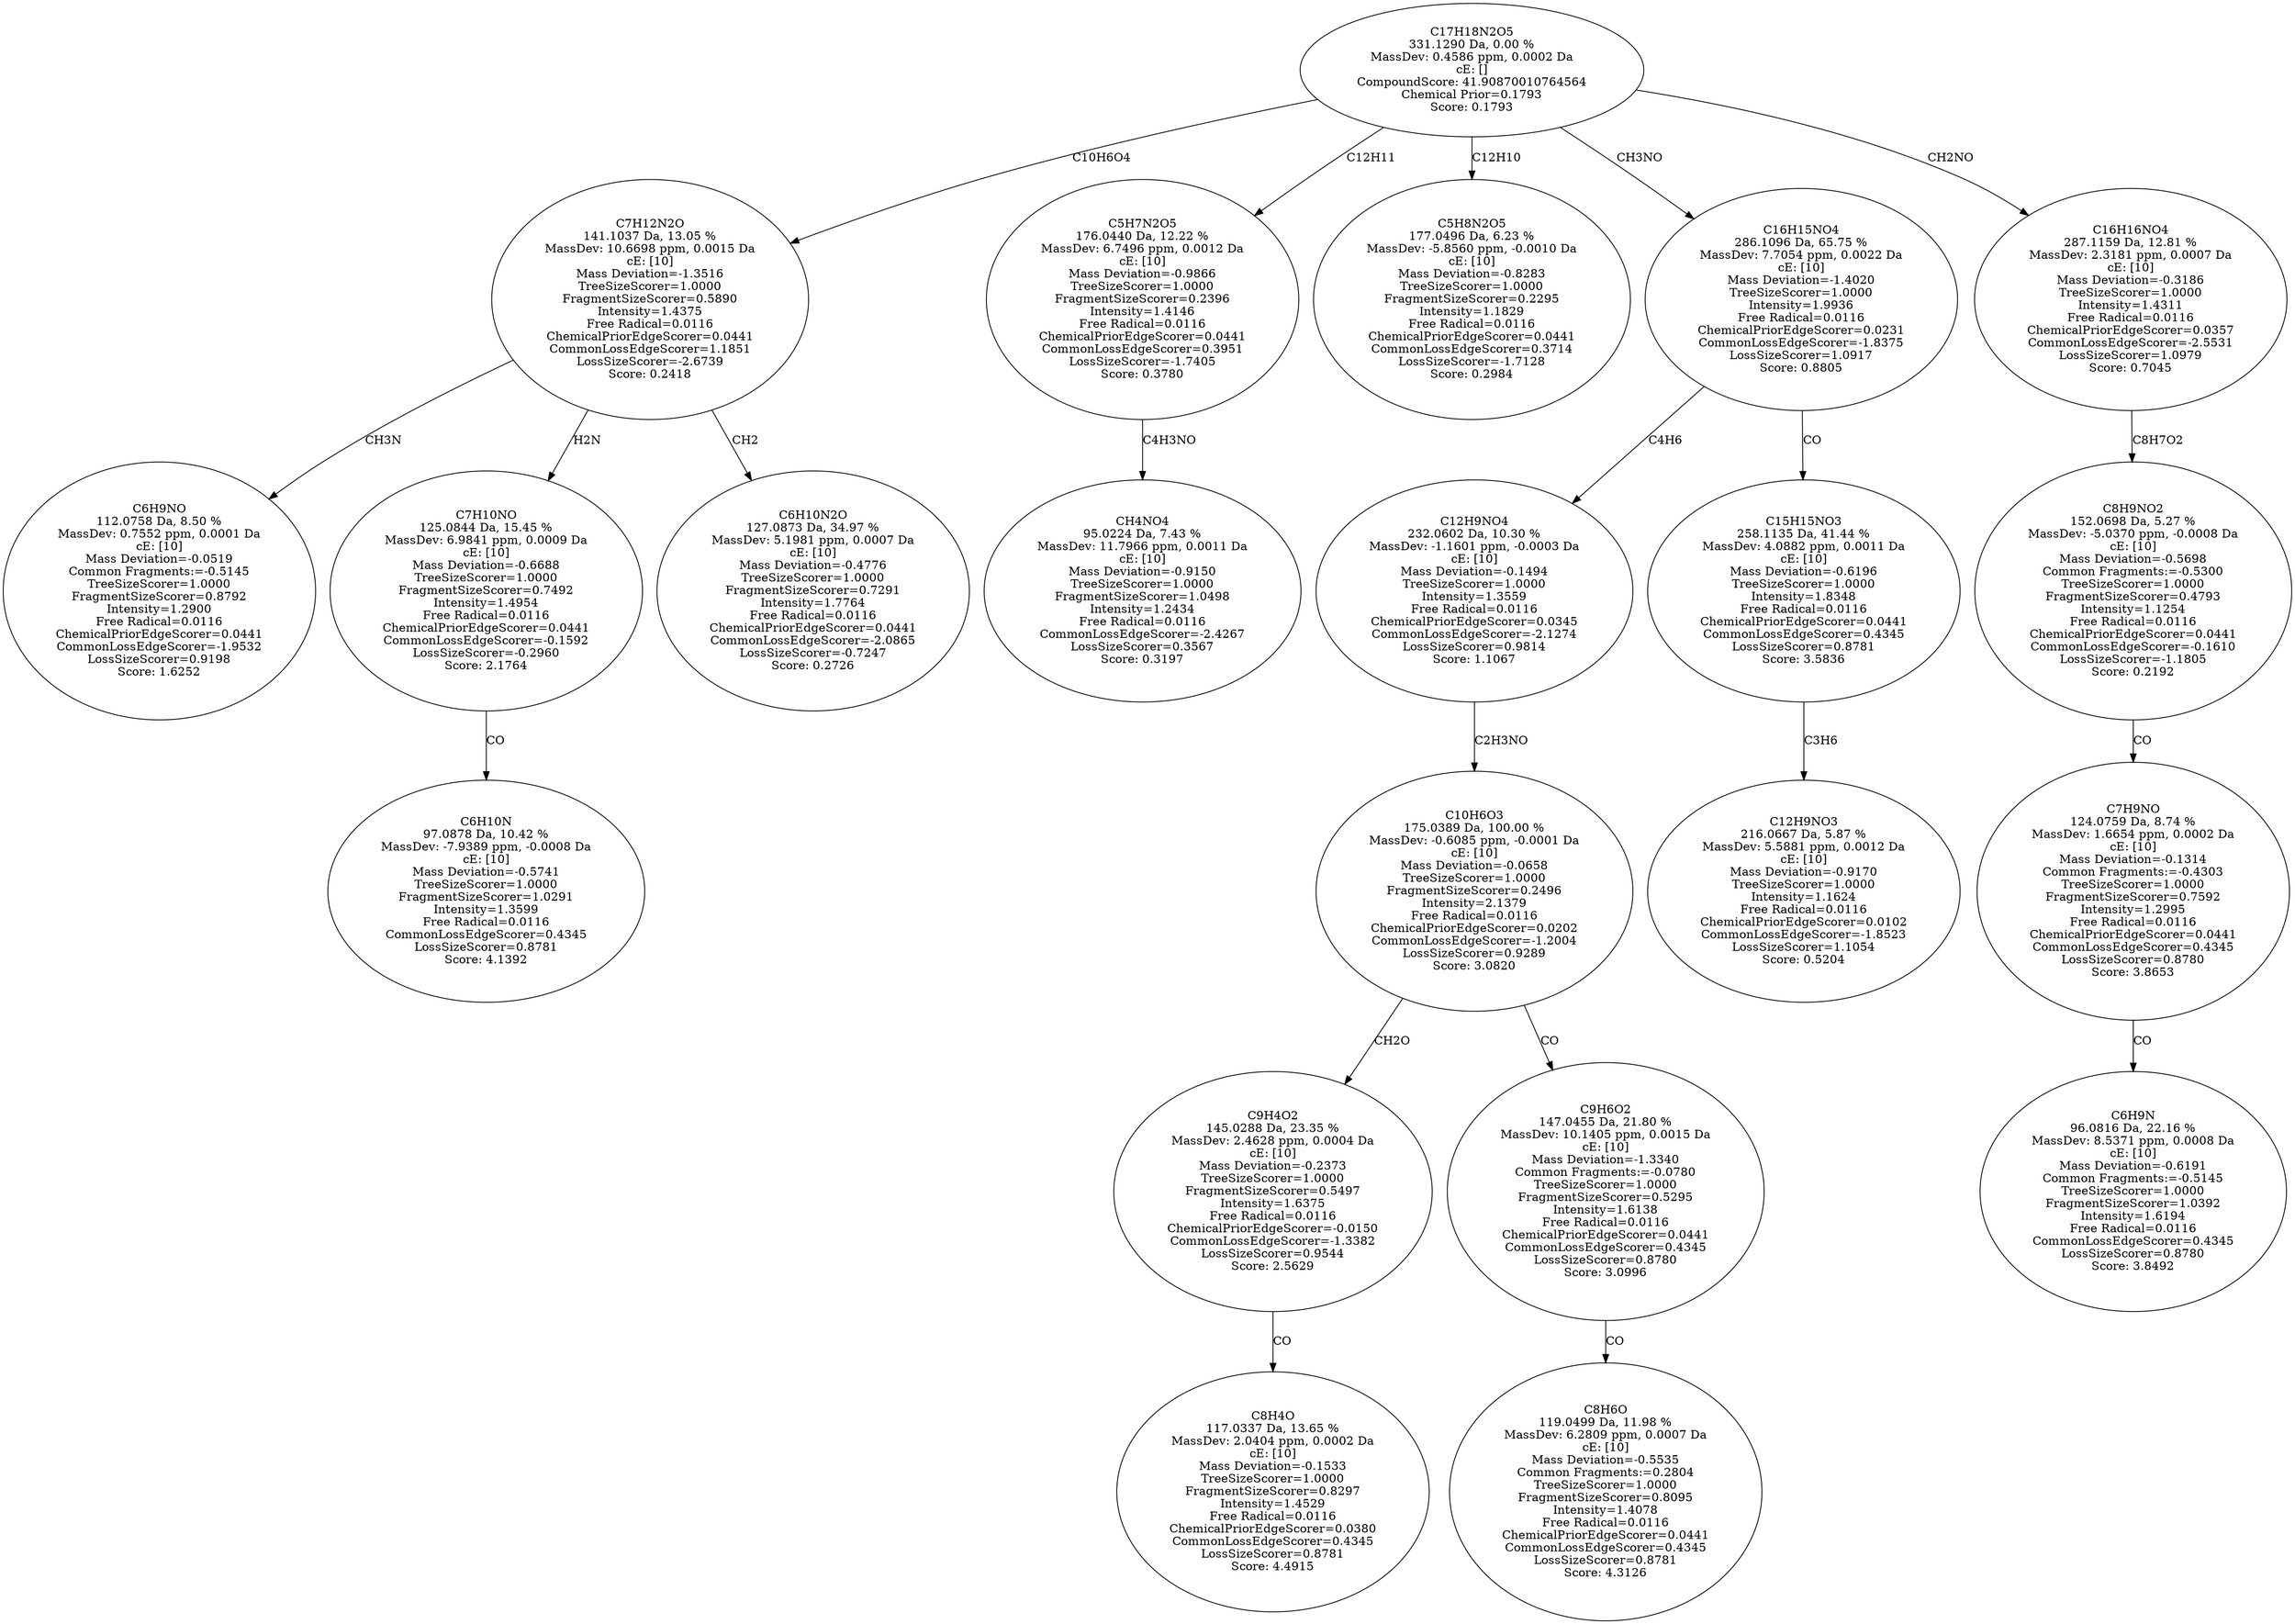 strict digraph {
v1 [label="C6H9NO\n112.0758 Da, 8.50 %\nMassDev: 0.7552 ppm, 0.0001 Da\ncE: [10]\nMass Deviation=-0.0519\nCommon Fragments:=-0.5145\nTreeSizeScorer=1.0000\nFragmentSizeScorer=0.8792\nIntensity=1.2900\nFree Radical=0.0116\nChemicalPriorEdgeScorer=0.0441\nCommonLossEdgeScorer=-1.9532\nLossSizeScorer=0.9198\nScore: 1.6252"];
v2 [label="C6H10N\n97.0878 Da, 10.42 %\nMassDev: -7.9389 ppm, -0.0008 Da\ncE: [10]\nMass Deviation=-0.5741\nTreeSizeScorer=1.0000\nFragmentSizeScorer=1.0291\nIntensity=1.3599\nFree Radical=0.0116\nCommonLossEdgeScorer=0.4345\nLossSizeScorer=0.8781\nScore: 4.1392"];
v3 [label="C7H10NO\n125.0844 Da, 15.45 %\nMassDev: 6.9841 ppm, 0.0009 Da\ncE: [10]\nMass Deviation=-0.6688\nTreeSizeScorer=1.0000\nFragmentSizeScorer=0.7492\nIntensity=1.4954\nFree Radical=0.0116\nChemicalPriorEdgeScorer=0.0441\nCommonLossEdgeScorer=-0.1592\nLossSizeScorer=-0.2960\nScore: 2.1764"];
v4 [label="C6H10N2O\n127.0873 Da, 34.97 %\nMassDev: 5.1981 ppm, 0.0007 Da\ncE: [10]\nMass Deviation=-0.4776\nTreeSizeScorer=1.0000\nFragmentSizeScorer=0.7291\nIntensity=1.7764\nFree Radical=0.0116\nChemicalPriorEdgeScorer=0.0441\nCommonLossEdgeScorer=-2.0865\nLossSizeScorer=-0.7247\nScore: 0.2726"];
v5 [label="C7H12N2O\n141.1037 Da, 13.05 %\nMassDev: 10.6698 ppm, 0.0015 Da\ncE: [10]\nMass Deviation=-1.3516\nTreeSizeScorer=1.0000\nFragmentSizeScorer=0.5890\nIntensity=1.4375\nFree Radical=0.0116\nChemicalPriorEdgeScorer=0.0441\nCommonLossEdgeScorer=1.1851\nLossSizeScorer=-2.6739\nScore: 0.2418"];
v6 [label="CH4NO4\n95.0224 Da, 7.43 %\nMassDev: 11.7966 ppm, 0.0011 Da\ncE: [10]\nMass Deviation=-0.9150\nTreeSizeScorer=1.0000\nFragmentSizeScorer=1.0498\nIntensity=1.2434\nFree Radical=0.0116\nCommonLossEdgeScorer=-2.4267\nLossSizeScorer=0.3567\nScore: 0.3197"];
v7 [label="C5H7N2O5\n176.0440 Da, 12.22 %\nMassDev: 6.7496 ppm, 0.0012 Da\ncE: [10]\nMass Deviation=-0.9866\nTreeSizeScorer=1.0000\nFragmentSizeScorer=0.2396\nIntensity=1.4146\nFree Radical=0.0116\nChemicalPriorEdgeScorer=0.0441\nCommonLossEdgeScorer=0.3951\nLossSizeScorer=-1.7405\nScore: 0.3780"];
v8 [label="C5H8N2O5\n177.0496 Da, 6.23 %\nMassDev: -5.8560 ppm, -0.0010 Da\ncE: [10]\nMass Deviation=-0.8283\nTreeSizeScorer=1.0000\nFragmentSizeScorer=0.2295\nIntensity=1.1829\nFree Radical=0.0116\nChemicalPriorEdgeScorer=0.0441\nCommonLossEdgeScorer=0.3714\nLossSizeScorer=-1.7128\nScore: 0.2984"];
v9 [label="C8H4O\n117.0337 Da, 13.65 %\nMassDev: 2.0404 ppm, 0.0002 Da\ncE: [10]\nMass Deviation=-0.1533\nTreeSizeScorer=1.0000\nFragmentSizeScorer=0.8297\nIntensity=1.4529\nFree Radical=0.0116\nChemicalPriorEdgeScorer=0.0380\nCommonLossEdgeScorer=0.4345\nLossSizeScorer=0.8781\nScore: 4.4915"];
v10 [label="C9H4O2\n145.0288 Da, 23.35 %\nMassDev: 2.4628 ppm, 0.0004 Da\ncE: [10]\nMass Deviation=-0.2373\nTreeSizeScorer=1.0000\nFragmentSizeScorer=0.5497\nIntensity=1.6375\nFree Radical=0.0116\nChemicalPriorEdgeScorer=-0.0150\nCommonLossEdgeScorer=-1.3382\nLossSizeScorer=0.9544\nScore: 2.5629"];
v11 [label="C8H6O\n119.0499 Da, 11.98 %\nMassDev: 6.2809 ppm, 0.0007 Da\ncE: [10]\nMass Deviation=-0.5535\nCommon Fragments:=0.2804\nTreeSizeScorer=1.0000\nFragmentSizeScorer=0.8095\nIntensity=1.4078\nFree Radical=0.0116\nChemicalPriorEdgeScorer=0.0441\nCommonLossEdgeScorer=0.4345\nLossSizeScorer=0.8781\nScore: 4.3126"];
v12 [label="C9H6O2\n147.0455 Da, 21.80 %\nMassDev: 10.1405 ppm, 0.0015 Da\ncE: [10]\nMass Deviation=-1.3340\nCommon Fragments:=-0.0780\nTreeSizeScorer=1.0000\nFragmentSizeScorer=0.5295\nIntensity=1.6138\nFree Radical=0.0116\nChemicalPriorEdgeScorer=0.0441\nCommonLossEdgeScorer=0.4345\nLossSizeScorer=0.8780\nScore: 3.0996"];
v13 [label="C10H6O3\n175.0389 Da, 100.00 %\nMassDev: -0.6085 ppm, -0.0001 Da\ncE: [10]\nMass Deviation=-0.0658\nTreeSizeScorer=1.0000\nFragmentSizeScorer=0.2496\nIntensity=2.1379\nFree Radical=0.0116\nChemicalPriorEdgeScorer=0.0202\nCommonLossEdgeScorer=-1.2004\nLossSizeScorer=0.9289\nScore: 3.0820"];
v14 [label="C12H9NO4\n232.0602 Da, 10.30 %\nMassDev: -1.1601 ppm, -0.0003 Da\ncE: [10]\nMass Deviation=-0.1494\nTreeSizeScorer=1.0000\nIntensity=1.3559\nFree Radical=0.0116\nChemicalPriorEdgeScorer=0.0345\nCommonLossEdgeScorer=-2.1274\nLossSizeScorer=0.9814\nScore: 1.1067"];
v15 [label="C12H9NO3\n216.0667 Da, 5.87 %\nMassDev: 5.5881 ppm, 0.0012 Da\ncE: [10]\nMass Deviation=-0.9170\nTreeSizeScorer=1.0000\nIntensity=1.1624\nFree Radical=0.0116\nChemicalPriorEdgeScorer=0.0102\nCommonLossEdgeScorer=-1.8523\nLossSizeScorer=1.1054\nScore: 0.5204"];
v16 [label="C15H15NO3\n258.1135 Da, 41.44 %\nMassDev: 4.0882 ppm, 0.0011 Da\ncE: [10]\nMass Deviation=-0.6196\nTreeSizeScorer=1.0000\nIntensity=1.8348\nFree Radical=0.0116\nChemicalPriorEdgeScorer=0.0441\nCommonLossEdgeScorer=0.4345\nLossSizeScorer=0.8781\nScore: 3.5836"];
v17 [label="C16H15NO4\n286.1096 Da, 65.75 %\nMassDev: 7.7054 ppm, 0.0022 Da\ncE: [10]\nMass Deviation=-1.4020\nTreeSizeScorer=1.0000\nIntensity=1.9936\nFree Radical=0.0116\nChemicalPriorEdgeScorer=0.0231\nCommonLossEdgeScorer=-1.8375\nLossSizeScorer=1.0917\nScore: 0.8805"];
v18 [label="C6H9N\n96.0816 Da, 22.16 %\nMassDev: 8.5371 ppm, 0.0008 Da\ncE: [10]\nMass Deviation=-0.6191\nCommon Fragments:=-0.5145\nTreeSizeScorer=1.0000\nFragmentSizeScorer=1.0392\nIntensity=1.6194\nFree Radical=0.0116\nCommonLossEdgeScorer=0.4345\nLossSizeScorer=0.8780\nScore: 3.8492"];
v19 [label="C7H9NO\n124.0759 Da, 8.74 %\nMassDev: 1.6654 ppm, 0.0002 Da\ncE: [10]\nMass Deviation=-0.1314\nCommon Fragments:=-0.4303\nTreeSizeScorer=1.0000\nFragmentSizeScorer=0.7592\nIntensity=1.2995\nFree Radical=0.0116\nChemicalPriorEdgeScorer=0.0441\nCommonLossEdgeScorer=0.4345\nLossSizeScorer=0.8780\nScore: 3.8653"];
v20 [label="C8H9NO2\n152.0698 Da, 5.27 %\nMassDev: -5.0370 ppm, -0.0008 Da\ncE: [10]\nMass Deviation=-0.5698\nCommon Fragments:=-0.5300\nTreeSizeScorer=1.0000\nFragmentSizeScorer=0.4793\nIntensity=1.1254\nFree Radical=0.0116\nChemicalPriorEdgeScorer=0.0441\nCommonLossEdgeScorer=-0.1610\nLossSizeScorer=-1.1805\nScore: 0.2192"];
v21 [label="C16H16NO4\n287.1159 Da, 12.81 %\nMassDev: 2.3181 ppm, 0.0007 Da\ncE: [10]\nMass Deviation=-0.3186\nTreeSizeScorer=1.0000\nIntensity=1.4311\nFree Radical=0.0116\nChemicalPriorEdgeScorer=0.0357\nCommonLossEdgeScorer=-2.5531\nLossSizeScorer=1.0979\nScore: 0.7045"];
v22 [label="C17H18N2O5\n331.1290 Da, 0.00 %\nMassDev: 0.4586 ppm, 0.0002 Da\ncE: []\nCompoundScore: 41.90870010764564\nChemical Prior=0.1793\nScore: 0.1793"];
v5 -> v1 [label="CH3N"];
v3 -> v2 [label="CO"];
v5 -> v3 [label="H2N"];
v5 -> v4 [label="CH2"];
v22 -> v5 [label="C10H6O4"];
v7 -> v6 [label="C4H3NO"];
v22 -> v7 [label="C12H11"];
v22 -> v8 [label="C12H10"];
v10 -> v9 [label="CO"];
v13 -> v10 [label="CH2O"];
v12 -> v11 [label="CO"];
v13 -> v12 [label="CO"];
v14 -> v13 [label="C2H3NO"];
v17 -> v14 [label="C4H6"];
v16 -> v15 [label="C3H6"];
v17 -> v16 [label="CO"];
v22 -> v17 [label="CH3NO"];
v19 -> v18 [label="CO"];
v20 -> v19 [label="CO"];
v21 -> v20 [label="C8H7O2"];
v22 -> v21 [label="CH2NO"];
}